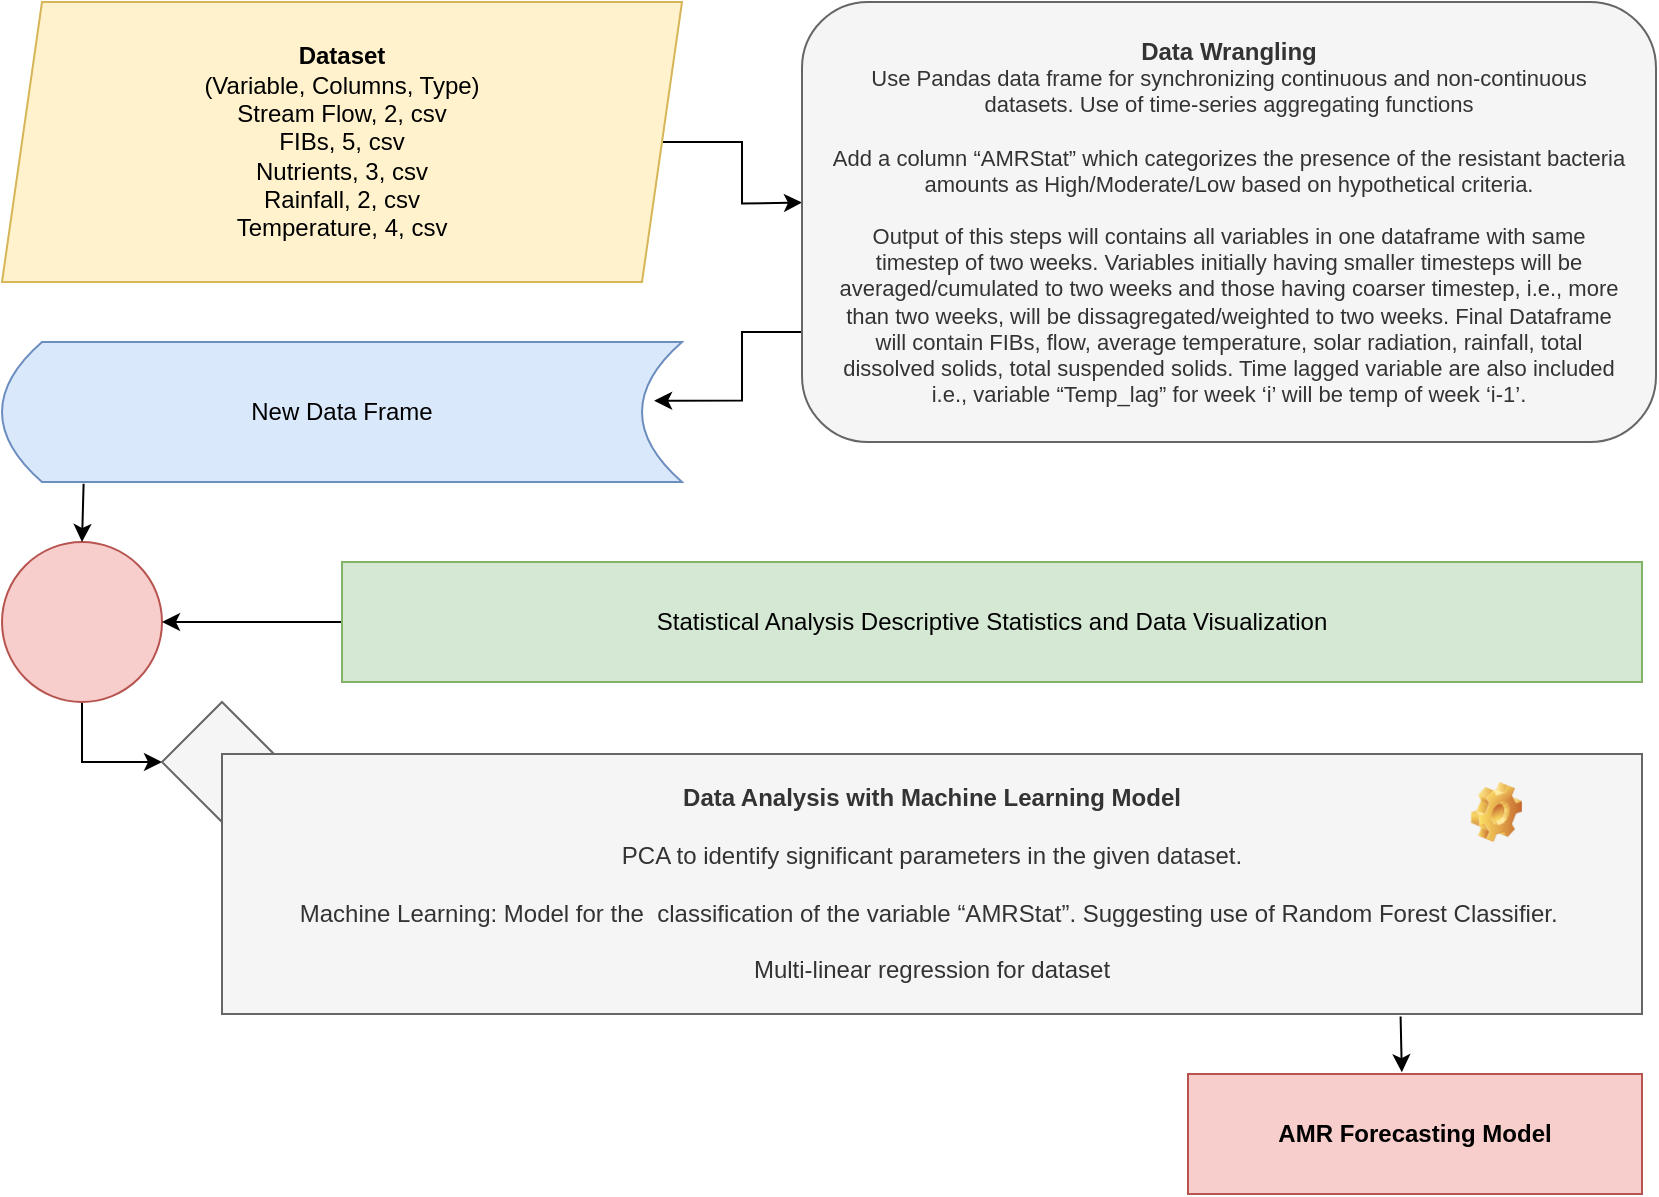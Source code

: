 <mxfile version="21.1.8" type="github">
  <diagram id="sdqBo0pEYEdK4-O0qANV" name="Page-1">
    <mxGraphModel dx="1562" dy="957" grid="1" gridSize="10" guides="1" tooltips="1" connect="1" arrows="1" fold="1" page="1" pageScale="1" pageWidth="827" pageHeight="610" math="0" shadow="0">
      <root>
        <mxCell id="WIyWlLk6GJQsqaUBKTNV-0" />
        <mxCell id="WIyWlLk6GJQsqaUBKTNV-1" parent="WIyWlLk6GJQsqaUBKTNV-0" />
        <mxCell id="sMG2LNS1y5nzMgJAh2wD-17" style="edgeStyle=orthogonalEdgeStyle;rounded=0;orthogonalLoop=1;jettySize=auto;html=1;exitX=1;exitY=0.5;exitDx=0;exitDy=0;" parent="WIyWlLk6GJQsqaUBKTNV-1" source="sMG2LNS1y5nzMgJAh2wD-0" edge="1">
          <mxGeometry relative="1" as="geometry">
            <mxPoint x="400.0" y="104.286" as="targetPoint" />
          </mxGeometry>
        </mxCell>
        <mxCell id="sMG2LNS1y5nzMgJAh2wD-0" value="&lt;div&gt;&lt;b&gt;Dataset&lt;/b&gt;&lt;/div&gt;&lt;div&gt;(Variable, Columns, Type)&lt;/div&gt;&lt;div&gt;Stream Flow, 2, csv&lt;/div&gt;&lt;div&gt;FIBs, 5, csv&lt;/div&gt;&lt;div&gt;Nutrients, 3, csv&lt;/div&gt;&lt;div&gt;Rainfall, 2, csv&lt;/div&gt;&lt;div&gt;Temperature, 4, csv&lt;/div&gt;" style="shape=parallelogram;perimeter=parallelogramPerimeter;whiteSpace=wrap;html=1;fixedSize=1;fillColor=#fff2cc;strokeColor=#d6b656;" parent="WIyWlLk6GJQsqaUBKTNV-1" vertex="1">
          <mxGeometry y="4" width="340" height="140" as="geometry" />
        </mxCell>
        <mxCell id="sMG2LNS1y5nzMgJAh2wD-28" style="edgeStyle=orthogonalEdgeStyle;rounded=0;orthogonalLoop=1;jettySize=auto;html=1;exitX=0;exitY=0.75;exitDx=0;exitDy=0;entryX=0.959;entryY=0.419;entryDx=0;entryDy=0;entryPerimeter=0;" parent="WIyWlLk6GJQsqaUBKTNV-1" source="sMG2LNS1y5nzMgJAh2wD-2" target="sMG2LNS1y5nzMgJAh2wD-3" edge="1">
          <mxGeometry relative="1" as="geometry">
            <mxPoint x="360" y="217" as="targetPoint" />
          </mxGeometry>
        </mxCell>
        <mxCell id="sMG2LNS1y5nzMgJAh2wD-2" value="&lt;div&gt;&lt;b&gt;Data Wrangling&lt;/b&gt;&lt;/div&gt;&lt;div style=&quot;font-size: 11px;&quot;&gt;&lt;font style=&quot;font-size: 11px;&quot;&gt;Use Pandas data frame for synchronizing continuous and non-continuous datasets. Use of time-series aggregating functions&lt;/font&gt;&lt;/div&gt;&lt;div style=&quot;font-size: 11px;&quot;&gt;&lt;font style=&quot;font-size: 11px;&quot;&gt;&lt;br&gt;&lt;/font&gt;&lt;/div&gt;&lt;div style=&quot;font-size: 11px;&quot;&gt;&lt;font style=&quot;font-size: 11px;&quot;&gt;Add a column “AMRStat” which categorizes the presence of the resistant bacteria amounts as High/Moderate/Low based on hypothetical criteria.&lt;/font&gt;&lt;/div&gt;&lt;div style=&quot;font-size: 11px;&quot;&gt;&lt;font style=&quot;font-size: 11px;&quot;&gt;&lt;br&gt;&lt;/font&gt;&lt;/div&gt;&lt;div style=&quot;font-size: 11px;&quot;&gt;&lt;font style=&quot;font-size: 11px;&quot;&gt;Output of this steps will contains all variables in one dataframe with same timestep of two weeks. Variables initially having smaller timesteps will be averaged/cumulated to two weeks and those having coarser timestep, i.e., more than two weeks, will be dissagregated/weighted to two weeks. Final Dataframe will contain FIBs, flow, average temperature, solar radiation, rainfall, total dissolved solids, total suspended solids. Time lagged variable are also included i.e., variable “Temp_lag” for week ‘i’ will be temp of week ‘i-1’.&lt;/font&gt;&lt;/div&gt;" style="rounded=1;whiteSpace=wrap;html=1;fillColor=#f5f5f5;strokeColor=#666666;fontColor=#333333;spacingLeft=13;spacingRight=13;" parent="WIyWlLk6GJQsqaUBKTNV-1" vertex="1">
          <mxGeometry x="400" y="4" width="427" height="220" as="geometry" />
        </mxCell>
        <mxCell id="sMG2LNS1y5nzMgJAh2wD-3" value="New Data Frame" style="shape=dataStorage;whiteSpace=wrap;html=1;fixedSize=1;fillColor=#dae8fc;strokeColor=#6c8ebf;" parent="WIyWlLk6GJQsqaUBKTNV-1" vertex="1">
          <mxGeometry y="174" width="340" height="70" as="geometry" />
        </mxCell>
        <mxCell id="sMG2LNS1y5nzMgJAh2wD-31" style="edgeStyle=orthogonalEdgeStyle;rounded=0;orthogonalLoop=1;jettySize=auto;html=1;exitX=0.5;exitY=1;exitDx=0;exitDy=0;entryX=0;entryY=0.5;entryDx=0;entryDy=0;" parent="WIyWlLk6GJQsqaUBKTNV-1" source="sMG2LNS1y5nzMgJAh2wD-5" target="sMG2LNS1y5nzMgJAh2wD-7" edge="1">
          <mxGeometry relative="1" as="geometry">
            <mxPoint x="80" y="384" as="targetPoint" />
            <Array as="points">
              <mxPoint x="40" y="384" />
            </Array>
          </mxGeometry>
        </mxCell>
        <mxCell id="sMG2LNS1y5nzMgJAh2wD-5" value="" style="ellipse;whiteSpace=wrap;html=1;aspect=fixed;fillColor=#f8cecc;strokeColor=#b85450;" parent="WIyWlLk6GJQsqaUBKTNV-1" vertex="1">
          <mxGeometry y="274" width="80" height="80" as="geometry" />
        </mxCell>
        <mxCell id="sMG2LNS1y5nzMgJAh2wD-29" value="" style="edgeStyle=orthogonalEdgeStyle;rounded=0;orthogonalLoop=1;jettySize=auto;html=1;" parent="WIyWlLk6GJQsqaUBKTNV-1" source="sMG2LNS1y5nzMgJAh2wD-6" target="sMG2LNS1y5nzMgJAh2wD-5" edge="1">
          <mxGeometry relative="1" as="geometry" />
        </mxCell>
        <mxCell id="sMG2LNS1y5nzMgJAh2wD-6" value="&lt;div&gt;Statistical Analysis Descriptive Statistics and Data Visualization&lt;/div&gt;" style="rounded=0;whiteSpace=wrap;html=1;fillColor=#d5e8d4;strokeColor=#82b366;" parent="WIyWlLk6GJQsqaUBKTNV-1" vertex="1">
          <mxGeometry x="170" y="284" width="650" height="60" as="geometry" />
        </mxCell>
        <mxCell id="sMG2LNS1y5nzMgJAh2wD-7" value="" style="rhombus;whiteSpace=wrap;html=1;fillColor=#f5f5f5;fontColor=#333333;strokeColor=#666666;" parent="WIyWlLk6GJQsqaUBKTNV-1" vertex="1">
          <mxGeometry x="80" y="354" width="60" height="60" as="geometry" />
        </mxCell>
        <mxCell id="sMG2LNS1y5nzMgJAh2wD-9" value="&lt;div style=&quot;border-color: var(--border-color);&quot;&gt;&lt;b style=&quot;border-color: var(--border-color);&quot;&gt;Data Analysis with Machine Learning Model&lt;/b&gt;&lt;/div&gt;&lt;div style=&quot;border-color: var(--border-color);&quot;&gt;&lt;br style=&quot;border-color: var(--border-color);&quot;&gt;&lt;/div&gt;&lt;div style=&quot;border-color: var(--border-color);&quot;&gt;PCA to identify significant parameters in the given dataset.&lt;/div&gt;&lt;div style=&quot;border-color: var(--border-color);&quot;&gt;&lt;br style=&quot;border-color: var(--border-color);&quot;&gt;&lt;/div&gt;&lt;div style=&quot;border-color: var(--border-color);&quot;&gt;Machine Learning: Model for the&amp;nbsp; classification of the variable “AMRStat”. Suggesting use of Random Forest Classifier.&amp;nbsp;&lt;/div&gt;&lt;div style=&quot;border-color: var(--border-color);&quot;&gt;&lt;br style=&quot;border-color: var(--border-color);&quot;&gt;&lt;/div&gt;&lt;div style=&quot;border-color: var(--border-color);&quot;&gt;Multi-linear regression for dataset&lt;/div&gt;" style="rounded=0;whiteSpace=wrap;html=1;fillColor=#f5f5f5;fontColor=#333333;strokeColor=#666666;" parent="WIyWlLk6GJQsqaUBKTNV-1" vertex="1">
          <mxGeometry x="110" y="380" width="710" height="130" as="geometry" />
        </mxCell>
        <mxCell id="sMG2LNS1y5nzMgJAh2wD-10" value="&lt;p style=&quot;margin-top: 0pt; margin-bottom: 0pt; margin-left: 0in; direction: ltr; unicode-bidi: embed; word-break: normal;&quot;&gt;&lt;b&gt;AMR Forecasting Model&lt;/b&gt;&lt;/p&gt;" style="rounded=0;whiteSpace=wrap;html=1;fillColor=#f8cecc;strokeColor=#b85450;" parent="WIyWlLk6GJQsqaUBKTNV-1" vertex="1">
          <mxGeometry x="593" y="540" width="227" height="60" as="geometry" />
        </mxCell>
        <mxCell id="sMG2LNS1y5nzMgJAh2wD-34" value="" style="endArrow=classic;html=1;rounded=0;entryX=0.471;entryY=-0.015;entryDx=0;entryDy=0;exitX=0.83;exitY=1.01;exitDx=0;exitDy=0;exitPerimeter=0;entryPerimeter=0;" parent="WIyWlLk6GJQsqaUBKTNV-1" source="sMG2LNS1y5nzMgJAh2wD-9" target="sMG2LNS1y5nzMgJAh2wD-10" edge="1">
          <mxGeometry width="50" height="50" relative="1" as="geometry">
            <mxPoint x="650" y="574" as="sourcePoint" />
            <mxPoint x="580" y="404" as="targetPoint" />
          </mxGeometry>
        </mxCell>
        <mxCell id="sMG2LNS1y5nzMgJAh2wD-36" value="" style="endArrow=classic;html=1;rounded=0;entryX=0.5;entryY=0;entryDx=0;entryDy=0;exitX=0.12;exitY=1.013;exitDx=0;exitDy=0;exitPerimeter=0;" parent="WIyWlLk6GJQsqaUBKTNV-1" source="sMG2LNS1y5nzMgJAh2wD-3" target="sMG2LNS1y5nzMgJAh2wD-5" edge="1">
          <mxGeometry width="50" height="50" relative="1" as="geometry">
            <mxPoint x="530" y="444" as="sourcePoint" />
            <mxPoint x="580" y="394" as="targetPoint" />
          </mxGeometry>
        </mxCell>
        <mxCell id="sMG2LNS1y5nzMgJAh2wD-42" value="" style="shape=image;html=1;verticalLabelPosition=bottom;verticalAlign=top;imageAspect=1;aspect=fixed;image=img/clipart/Gear_128x128.png" parent="WIyWlLk6GJQsqaUBKTNV-1" vertex="1">
          <mxGeometry x="734.43" y="394" width="25.57" height="30" as="geometry" />
        </mxCell>
      </root>
    </mxGraphModel>
  </diagram>
</mxfile>
